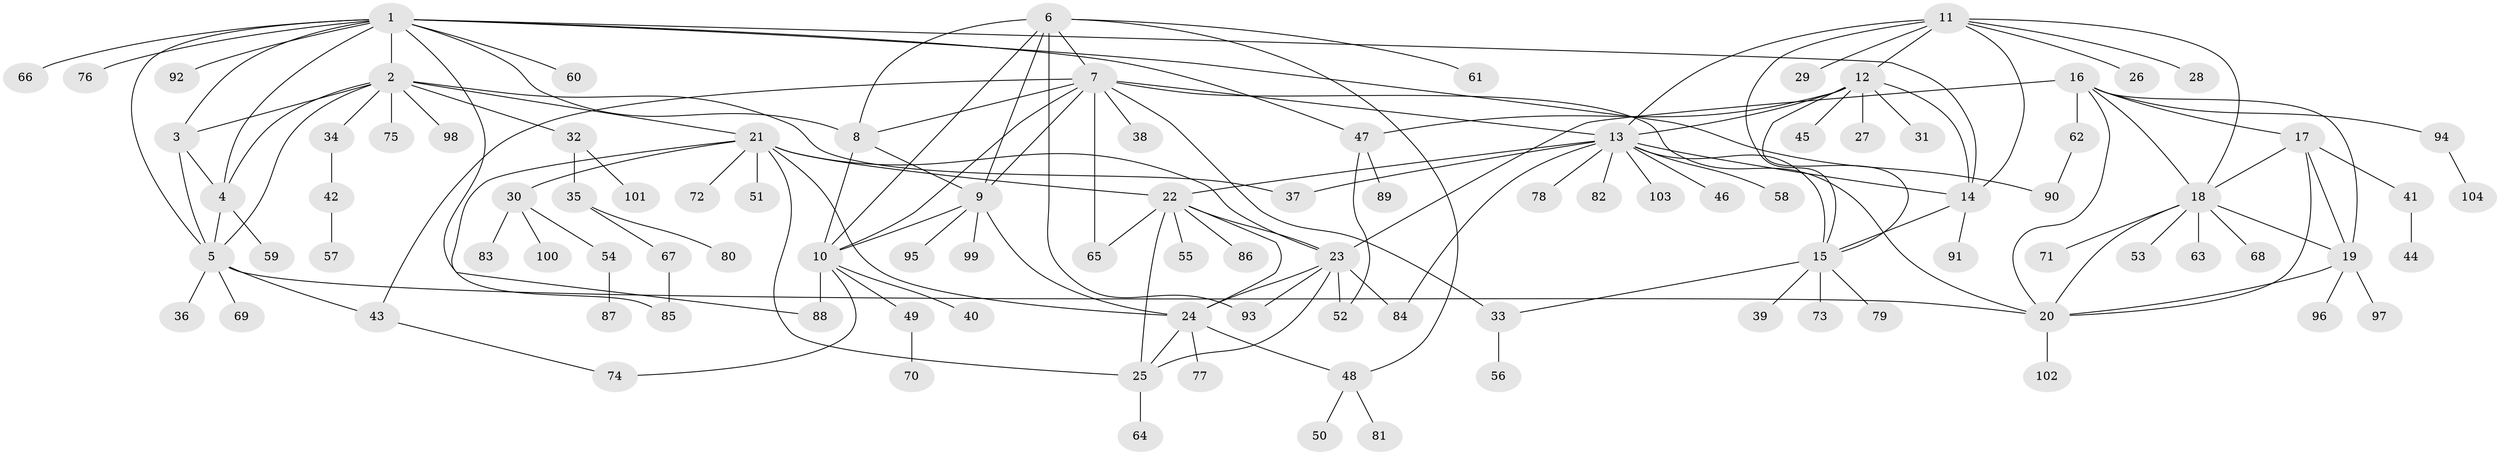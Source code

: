 // Generated by graph-tools (version 1.1) at 2025/50/03/09/25 03:50:42]
// undirected, 104 vertices, 152 edges
graph export_dot {
graph [start="1"]
  node [color=gray90,style=filled];
  1;
  2;
  3;
  4;
  5;
  6;
  7;
  8;
  9;
  10;
  11;
  12;
  13;
  14;
  15;
  16;
  17;
  18;
  19;
  20;
  21;
  22;
  23;
  24;
  25;
  26;
  27;
  28;
  29;
  30;
  31;
  32;
  33;
  34;
  35;
  36;
  37;
  38;
  39;
  40;
  41;
  42;
  43;
  44;
  45;
  46;
  47;
  48;
  49;
  50;
  51;
  52;
  53;
  54;
  55;
  56;
  57;
  58;
  59;
  60;
  61;
  62;
  63;
  64;
  65;
  66;
  67;
  68;
  69;
  70;
  71;
  72;
  73;
  74;
  75;
  76;
  77;
  78;
  79;
  80;
  81;
  82;
  83;
  84;
  85;
  86;
  87;
  88;
  89;
  90;
  91;
  92;
  93;
  94;
  95;
  96;
  97;
  98;
  99;
  100;
  101;
  102;
  103;
  104;
  1 -- 2;
  1 -- 3;
  1 -- 4;
  1 -- 5;
  1 -- 8;
  1 -- 14;
  1 -- 47;
  1 -- 60;
  1 -- 66;
  1 -- 76;
  1 -- 88;
  1 -- 90;
  1 -- 92;
  2 -- 3;
  2 -- 4;
  2 -- 5;
  2 -- 21;
  2 -- 32;
  2 -- 34;
  2 -- 37;
  2 -- 75;
  2 -- 98;
  3 -- 4;
  3 -- 5;
  4 -- 5;
  4 -- 59;
  5 -- 20;
  5 -- 36;
  5 -- 43;
  5 -- 69;
  6 -- 7;
  6 -- 8;
  6 -- 9;
  6 -- 10;
  6 -- 48;
  6 -- 61;
  6 -- 93;
  7 -- 8;
  7 -- 9;
  7 -- 10;
  7 -- 13;
  7 -- 20;
  7 -- 33;
  7 -- 38;
  7 -- 43;
  7 -- 65;
  8 -- 9;
  8 -- 10;
  9 -- 10;
  9 -- 24;
  9 -- 95;
  9 -- 99;
  10 -- 40;
  10 -- 49;
  10 -- 74;
  10 -- 88;
  11 -- 12;
  11 -- 13;
  11 -- 14;
  11 -- 15;
  11 -- 18;
  11 -- 26;
  11 -- 28;
  11 -- 29;
  12 -- 13;
  12 -- 14;
  12 -- 15;
  12 -- 27;
  12 -- 31;
  12 -- 45;
  12 -- 47;
  13 -- 14;
  13 -- 15;
  13 -- 22;
  13 -- 37;
  13 -- 46;
  13 -- 58;
  13 -- 78;
  13 -- 82;
  13 -- 84;
  13 -- 103;
  14 -- 15;
  14 -- 91;
  15 -- 33;
  15 -- 39;
  15 -- 73;
  15 -- 79;
  16 -- 17;
  16 -- 18;
  16 -- 19;
  16 -- 20;
  16 -- 23;
  16 -- 62;
  16 -- 94;
  17 -- 18;
  17 -- 19;
  17 -- 20;
  17 -- 41;
  18 -- 19;
  18 -- 20;
  18 -- 53;
  18 -- 63;
  18 -- 68;
  18 -- 71;
  19 -- 20;
  19 -- 96;
  19 -- 97;
  20 -- 102;
  21 -- 22;
  21 -- 23;
  21 -- 24;
  21 -- 25;
  21 -- 30;
  21 -- 51;
  21 -- 72;
  21 -- 85;
  22 -- 23;
  22 -- 24;
  22 -- 25;
  22 -- 55;
  22 -- 65;
  22 -- 86;
  23 -- 24;
  23 -- 25;
  23 -- 52;
  23 -- 84;
  23 -- 93;
  24 -- 25;
  24 -- 48;
  24 -- 77;
  25 -- 64;
  30 -- 54;
  30 -- 83;
  30 -- 100;
  32 -- 35;
  32 -- 101;
  33 -- 56;
  34 -- 42;
  35 -- 67;
  35 -- 80;
  41 -- 44;
  42 -- 57;
  43 -- 74;
  47 -- 52;
  47 -- 89;
  48 -- 50;
  48 -- 81;
  49 -- 70;
  54 -- 87;
  62 -- 90;
  67 -- 85;
  94 -- 104;
}

